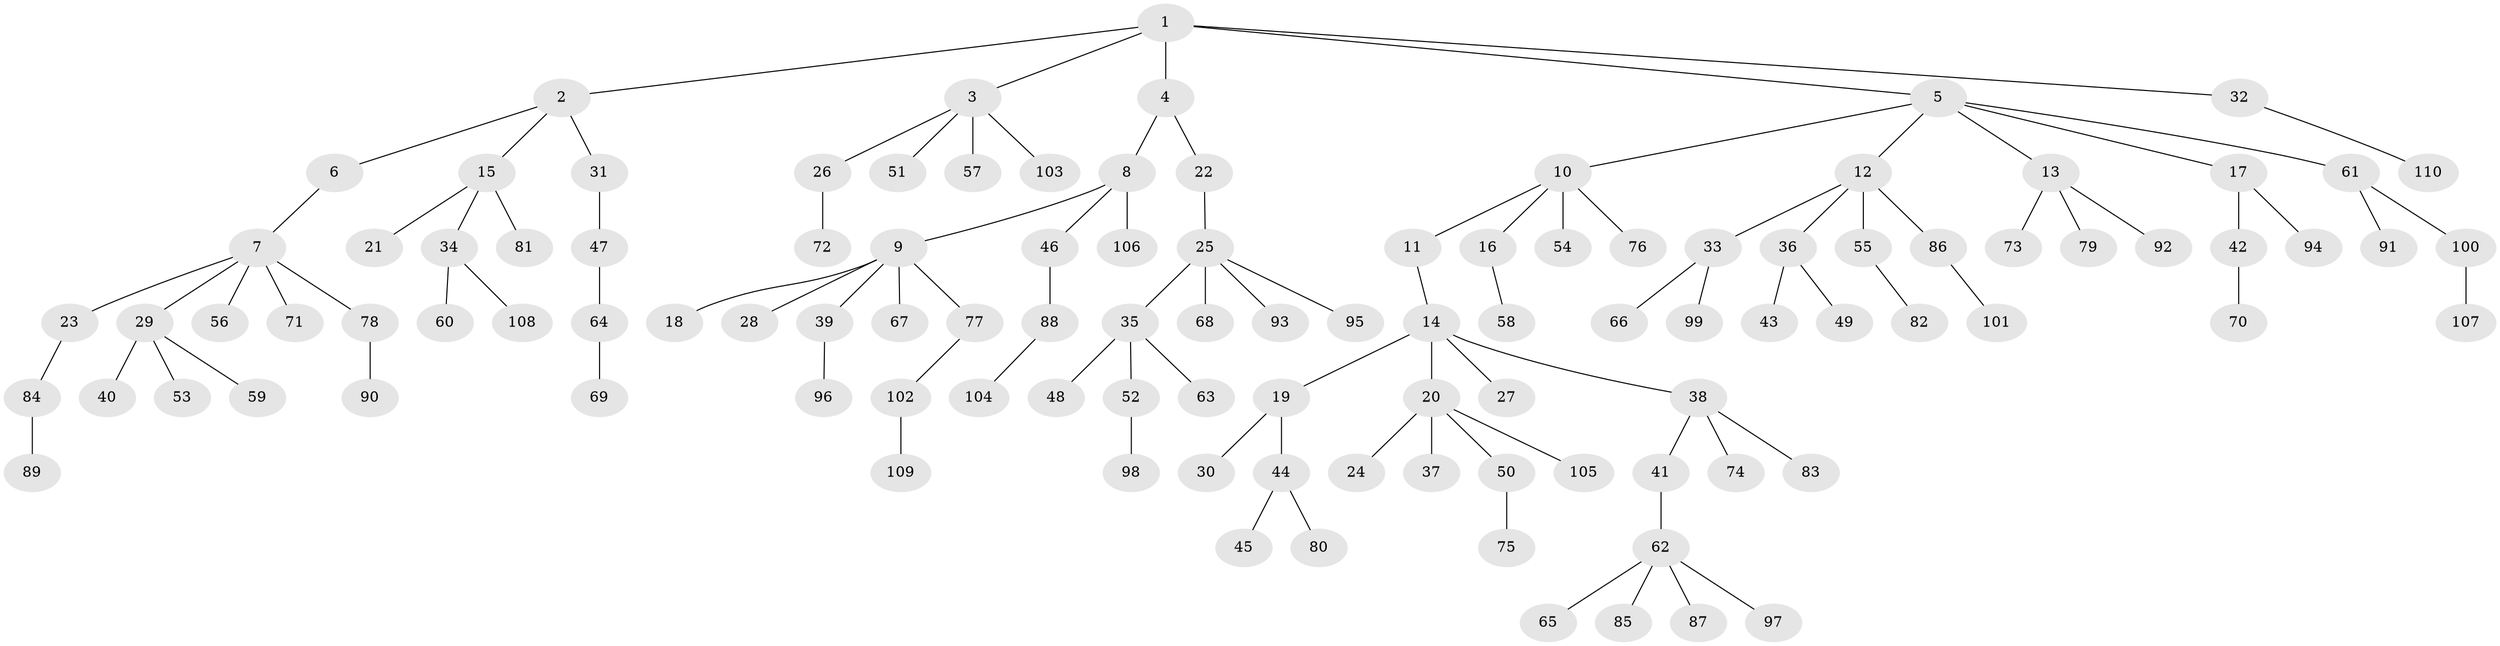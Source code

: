 // Generated by graph-tools (version 1.1) at 2025/11/02/27/25 16:11:25]
// undirected, 110 vertices, 109 edges
graph export_dot {
graph [start="1"]
  node [color=gray90,style=filled];
  1;
  2;
  3;
  4;
  5;
  6;
  7;
  8;
  9;
  10;
  11;
  12;
  13;
  14;
  15;
  16;
  17;
  18;
  19;
  20;
  21;
  22;
  23;
  24;
  25;
  26;
  27;
  28;
  29;
  30;
  31;
  32;
  33;
  34;
  35;
  36;
  37;
  38;
  39;
  40;
  41;
  42;
  43;
  44;
  45;
  46;
  47;
  48;
  49;
  50;
  51;
  52;
  53;
  54;
  55;
  56;
  57;
  58;
  59;
  60;
  61;
  62;
  63;
  64;
  65;
  66;
  67;
  68;
  69;
  70;
  71;
  72;
  73;
  74;
  75;
  76;
  77;
  78;
  79;
  80;
  81;
  82;
  83;
  84;
  85;
  86;
  87;
  88;
  89;
  90;
  91;
  92;
  93;
  94;
  95;
  96;
  97;
  98;
  99;
  100;
  101;
  102;
  103;
  104;
  105;
  106;
  107;
  108;
  109;
  110;
  1 -- 2;
  1 -- 3;
  1 -- 4;
  1 -- 5;
  1 -- 32;
  2 -- 6;
  2 -- 15;
  2 -- 31;
  3 -- 26;
  3 -- 51;
  3 -- 57;
  3 -- 103;
  4 -- 8;
  4 -- 22;
  5 -- 10;
  5 -- 12;
  5 -- 13;
  5 -- 17;
  5 -- 61;
  6 -- 7;
  7 -- 23;
  7 -- 29;
  7 -- 56;
  7 -- 71;
  7 -- 78;
  8 -- 9;
  8 -- 46;
  8 -- 106;
  9 -- 18;
  9 -- 28;
  9 -- 39;
  9 -- 67;
  9 -- 77;
  10 -- 11;
  10 -- 16;
  10 -- 54;
  10 -- 76;
  11 -- 14;
  12 -- 33;
  12 -- 36;
  12 -- 55;
  12 -- 86;
  13 -- 73;
  13 -- 79;
  13 -- 92;
  14 -- 19;
  14 -- 20;
  14 -- 27;
  14 -- 38;
  15 -- 21;
  15 -- 34;
  15 -- 81;
  16 -- 58;
  17 -- 42;
  17 -- 94;
  19 -- 30;
  19 -- 44;
  20 -- 24;
  20 -- 37;
  20 -- 50;
  20 -- 105;
  22 -- 25;
  23 -- 84;
  25 -- 35;
  25 -- 68;
  25 -- 93;
  25 -- 95;
  26 -- 72;
  29 -- 40;
  29 -- 53;
  29 -- 59;
  31 -- 47;
  32 -- 110;
  33 -- 66;
  33 -- 99;
  34 -- 60;
  34 -- 108;
  35 -- 48;
  35 -- 52;
  35 -- 63;
  36 -- 43;
  36 -- 49;
  38 -- 41;
  38 -- 74;
  38 -- 83;
  39 -- 96;
  41 -- 62;
  42 -- 70;
  44 -- 45;
  44 -- 80;
  46 -- 88;
  47 -- 64;
  50 -- 75;
  52 -- 98;
  55 -- 82;
  61 -- 91;
  61 -- 100;
  62 -- 65;
  62 -- 85;
  62 -- 87;
  62 -- 97;
  64 -- 69;
  77 -- 102;
  78 -- 90;
  84 -- 89;
  86 -- 101;
  88 -- 104;
  100 -- 107;
  102 -- 109;
}
